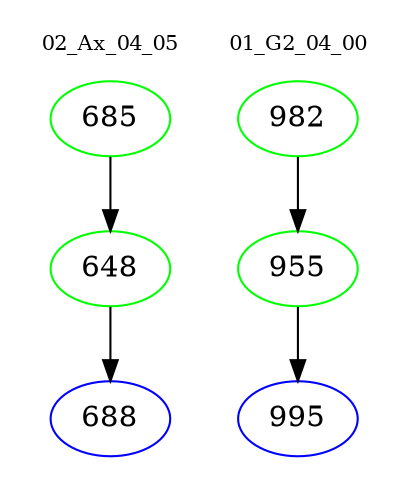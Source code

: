 digraph{
subgraph cluster_0 {
color = white
label = "02_Ax_04_05";
fontsize=10;
T0_685 [label="685", color="green"]
T0_685 -> T0_648 [color="black"]
T0_648 [label="648", color="green"]
T0_648 -> T0_688 [color="black"]
T0_688 [label="688", color="blue"]
}
subgraph cluster_1 {
color = white
label = "01_G2_04_00";
fontsize=10;
T1_982 [label="982", color="green"]
T1_982 -> T1_955 [color="black"]
T1_955 [label="955", color="green"]
T1_955 -> T1_995 [color="black"]
T1_995 [label="995", color="blue"]
}
}
